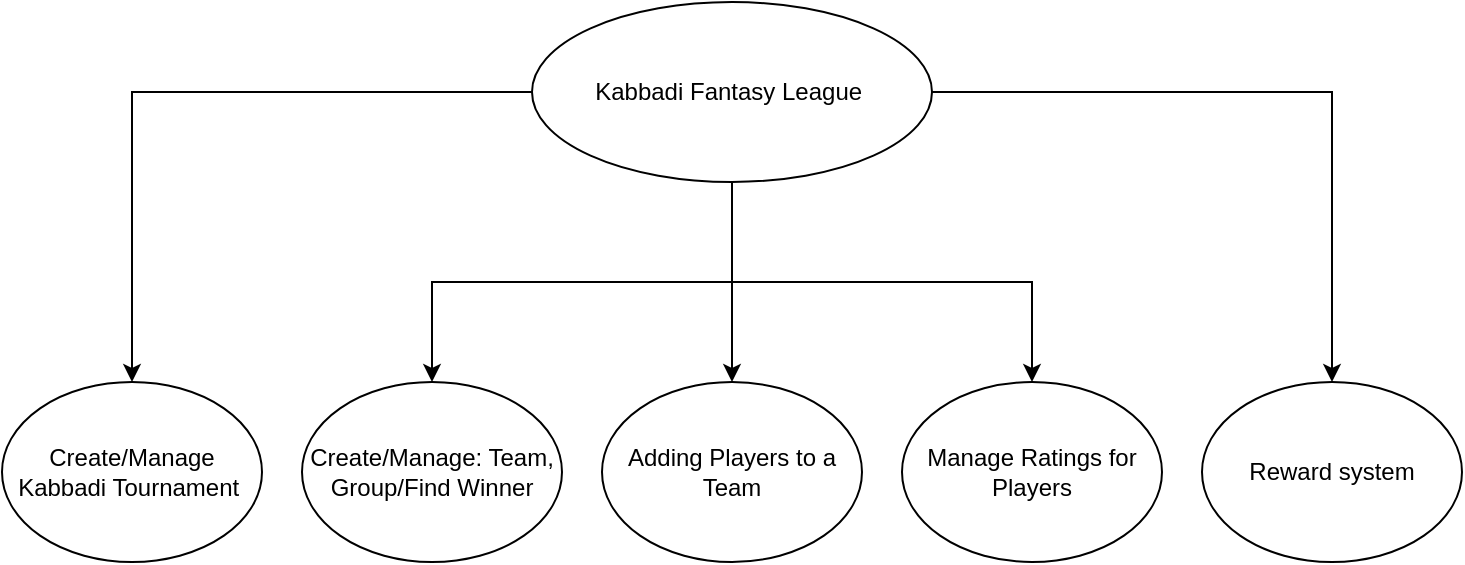 <mxfile version="13.3.9" type="device"><diagram id="VFckB5ywByM77olAZgjY" name="Page-1"><mxGraphModel dx="1041" dy="433" grid="1" gridSize="10" guides="1" tooltips="1" connect="1" arrows="1" fold="1" page="1" pageScale="1" pageWidth="827" pageHeight="1169" math="0" shadow="0"><root><mxCell id="0"/><mxCell id="1" parent="0"/><mxCell id="7JFnChHgdhKQ11TvNTEm-9" style="edgeStyle=orthogonalEdgeStyle;rounded=0;orthogonalLoop=1;jettySize=auto;html=1;entryX=0.5;entryY=0;entryDx=0;entryDy=0;" edge="1" parent="1" source="7JFnChHgdhKQ11TvNTEm-1" target="7JFnChHgdhKQ11TvNTEm-2"><mxGeometry relative="1" as="geometry"/></mxCell><mxCell id="7JFnChHgdhKQ11TvNTEm-10" style="edgeStyle=orthogonalEdgeStyle;rounded=0;orthogonalLoop=1;jettySize=auto;html=1;entryX=0.5;entryY=0;entryDx=0;entryDy=0;" edge="1" parent="1" source="7JFnChHgdhKQ11TvNTEm-1" target="7JFnChHgdhKQ11TvNTEm-3"><mxGeometry relative="1" as="geometry"/></mxCell><mxCell id="7JFnChHgdhKQ11TvNTEm-11" style="edgeStyle=orthogonalEdgeStyle;rounded=0;orthogonalLoop=1;jettySize=auto;html=1;" edge="1" parent="1" source="7JFnChHgdhKQ11TvNTEm-1" target="7JFnChHgdhKQ11TvNTEm-4"><mxGeometry relative="1" as="geometry"/></mxCell><mxCell id="7JFnChHgdhKQ11TvNTEm-12" style="edgeStyle=orthogonalEdgeStyle;rounded=0;orthogonalLoop=1;jettySize=auto;html=1;" edge="1" parent="1" source="7JFnChHgdhKQ11TvNTEm-1" target="7JFnChHgdhKQ11TvNTEm-5"><mxGeometry relative="1" as="geometry"/></mxCell><mxCell id="7JFnChHgdhKQ11TvNTEm-13" style="edgeStyle=orthogonalEdgeStyle;rounded=0;orthogonalLoop=1;jettySize=auto;html=1;" edge="1" parent="1" source="7JFnChHgdhKQ11TvNTEm-1" target="7JFnChHgdhKQ11TvNTEm-6"><mxGeometry relative="1" as="geometry"/></mxCell><mxCell id="7JFnChHgdhKQ11TvNTEm-1" value="&lt;font style=&quot;vertical-align: inherit&quot;&gt;&lt;font style=&quot;vertical-align: inherit&quot;&gt;Kabbadi Fantasy League&amp;nbsp;&lt;/font&gt;&lt;/font&gt;" style="ellipse;whiteSpace=wrap;html=1;" vertex="1" parent="1"><mxGeometry x="305" y="10" width="200" height="90" as="geometry"/></mxCell><mxCell id="7JFnChHgdhKQ11TvNTEm-2" value="Create/Manage Kabbadi Tournament&amp;nbsp;" style="ellipse;whiteSpace=wrap;html=1;" vertex="1" parent="1"><mxGeometry x="40" y="200" width="130" height="90" as="geometry"/></mxCell><mxCell id="7JFnChHgdhKQ11TvNTEm-3" value="Create/Manage: Team, Group/Find Winner" style="ellipse;whiteSpace=wrap;html=1;" vertex="1" parent="1"><mxGeometry x="190" y="200" width="130" height="90" as="geometry"/></mxCell><mxCell id="7JFnChHgdhKQ11TvNTEm-4" value="Adding Players to a Team" style="ellipse;whiteSpace=wrap;html=1;" vertex="1" parent="1"><mxGeometry x="340" y="200" width="130" height="90" as="geometry"/></mxCell><mxCell id="7JFnChHgdhKQ11TvNTEm-5" value="Manage Ratings for Players" style="ellipse;whiteSpace=wrap;html=1;" vertex="1" parent="1"><mxGeometry x="490" y="200" width="130" height="90" as="geometry"/></mxCell><mxCell id="7JFnChHgdhKQ11TvNTEm-6" value="Reward system" style="ellipse;whiteSpace=wrap;html=1;" vertex="1" parent="1"><mxGeometry x="640" y="200" width="130" height="90" as="geometry"/></mxCell></root></mxGraphModel></diagram></mxfile>